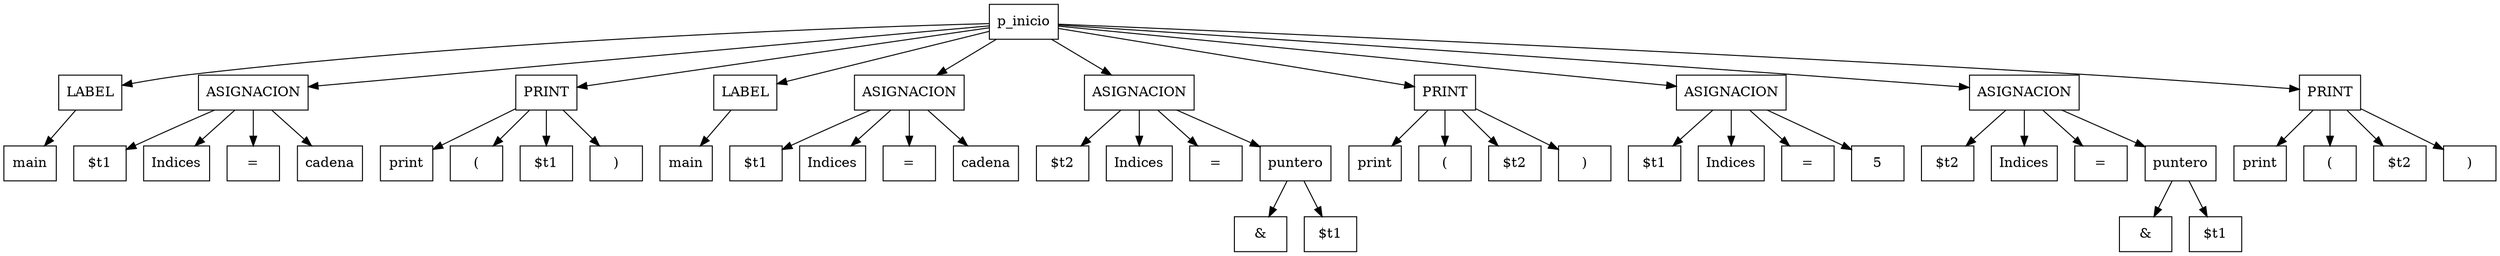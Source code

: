 digraph Q { 
  node [shape=record];
node0[label="LABEL"];
p_inicio ->node0;
node1[label="main"];
node0 -> node1;
node3[label="ASIGNACION"];
p_inicio ->node3;
node4[label="$t1"];
node3 -> node4;
node5[label="Indices"];
node3 -> node5;
node6[label="="];
node3 -> node6;
node2[label="cadena"];
node3 -> node2;
node8[label="PRINT"];
p_inicio ->node8;
node9[label="print"];
node8 -> node9;
node10[label="("];
node8 -> node10;
node7[label="$t1"];
node8 -> node7;
node11[label=")"];
node8 -> node11;
node12[label="LABEL"];
p_inicio ->node12;
node13[label="main"];
node12 -> node13;
node15[label="ASIGNACION"];
p_inicio ->node15;
node16[label="$t1"];
node15 -> node16;
node17[label="Indices"];
node15 -> node17;
node18[label="="];
node15 -> node18;
node14[label="cadena"];
node15 -> node14;
node25[label="ASIGNACION"];
p_inicio ->node25;
node26[label="$t2"];
node25 -> node26;
node27[label="Indices"];
node25 -> node27;
node28[label="="];
node25 -> node28;
node20[label="puntero"];
node25 -> node20;
node21[label="&"];
node20 -> node21;
node19[label="$t1"];
node20 -> node19;
node30[label="PRINT"];
p_inicio ->node30;
node31[label="print"];
node30 -> node31;
node32[label="("];
node30 -> node32;
node29[label="$t2"];
node30 -> node29;
node33[label=")"];
node30 -> node33;
node35[label="ASIGNACION"];
p_inicio ->node35;
node36[label="$t1"];
node35 -> node36;
node37[label="Indices"];
node35 -> node37;
node38[label="="];
node35 -> node38;
node34[label="5"];
node35 -> node34;
node45[label="ASIGNACION"];
p_inicio ->node45;
node46[label="$t2"];
node45 -> node46;
node47[label="Indices"];
node45 -> node47;
node48[label="="];
node45 -> node48;
node40[label="puntero"];
node45 -> node40;
node41[label="&"];
node40 -> node41;
node39[label="$t1"];
node40 -> node39;
node50[label="PRINT"];
p_inicio ->node50;
node51[label="print"];
node50 -> node51;
node52[label="("];
node50 -> node52;
node49[label="$t2"];
node50 -> node49;
node53[label=")"];
node50 -> node53;

}
